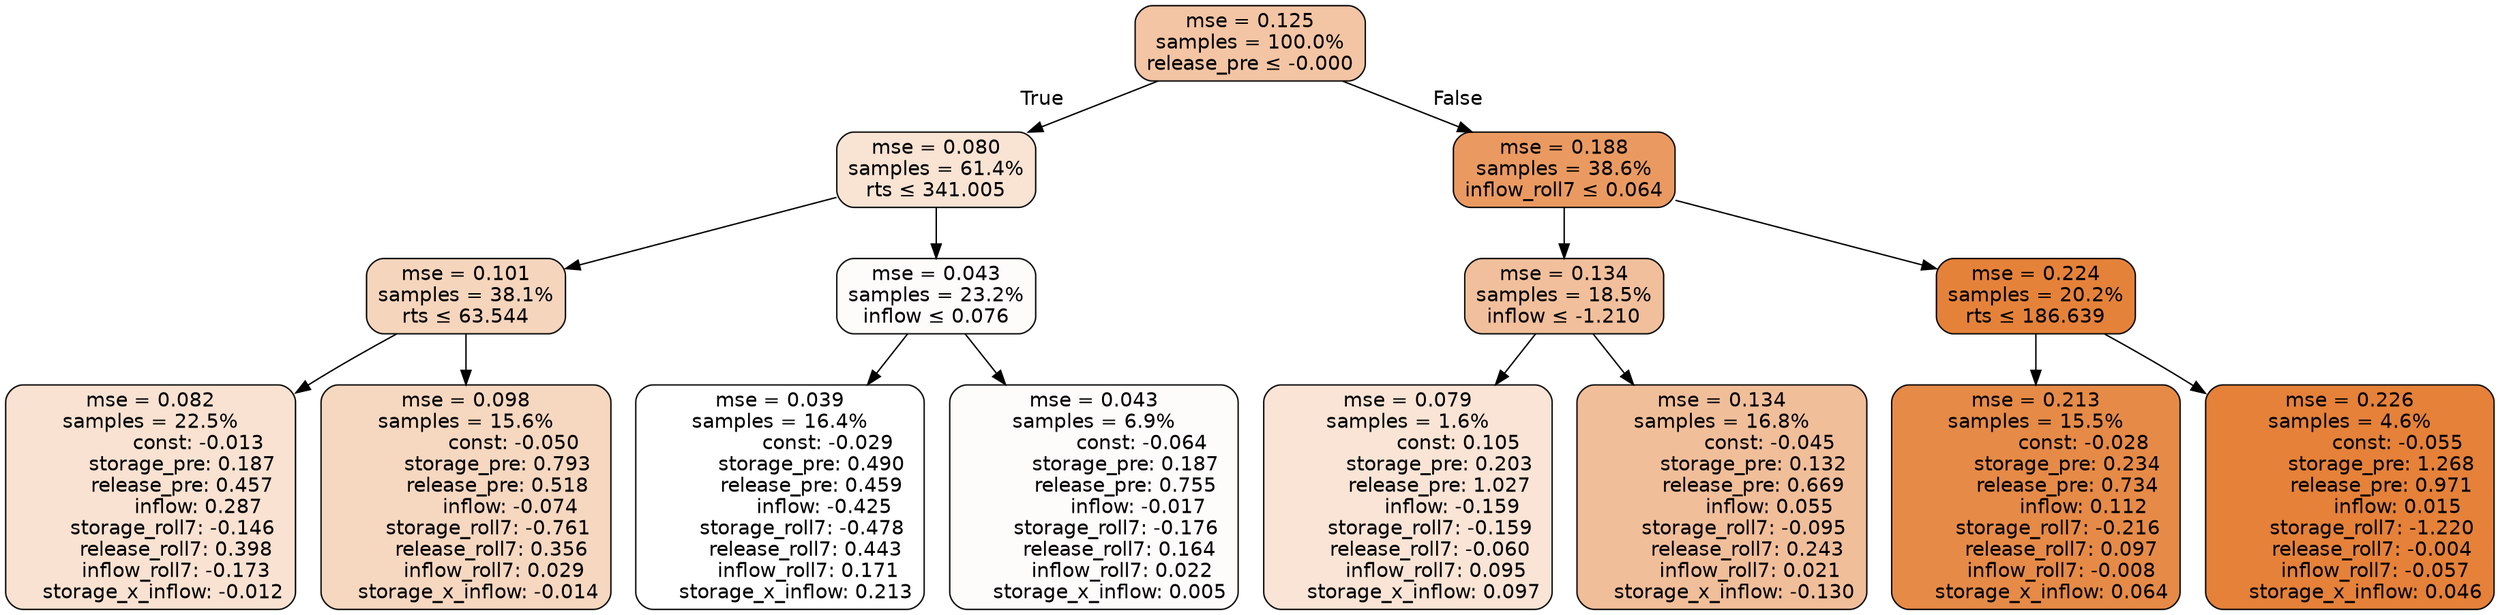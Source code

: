 digraph tree {
bgcolor="transparent"
node [shape=rectangle, style="filled, rounded", color="black", fontname=helvetica] ;
edge [fontname=helvetica] ;
	"0" [label="mse = 0.125
samples = 100.0%
release_pre &le; -0.000", fillcolor="#f3c5a4"]
	"1" [label="mse = 0.080
samples = 61.4%
rts &le; 341.005", fillcolor="#f9e3d3"]
	"2" [label="mse = 0.101
samples = 38.1%
rts &le; 63.544", fillcolor="#f6d5bd"]
	"3" [label="mse = 0.082
samples = 22.5%
               const: -0.013
          storage_pre: 0.187
          release_pre: 0.457
               inflow: 0.287
       storage_roll7: -0.146
        release_roll7: 0.398
        inflow_roll7: -0.173
    storage_x_inflow: -0.012", fillcolor="#f9e2d1"]
	"4" [label="mse = 0.098
samples = 15.6%
               const: -0.050
          storage_pre: 0.793
          release_pre: 0.518
              inflow: -0.074
       storage_roll7: -0.761
        release_roll7: 0.356
         inflow_roll7: 0.029
    storage_x_inflow: -0.014", fillcolor="#f6d7c0"]
	"5" [label="mse = 0.043
samples = 23.2%
inflow &le; 0.076", fillcolor="#fefcfb"]
	"6" [label="mse = 0.039
samples = 16.4%
               const: -0.029
          storage_pre: 0.490
          release_pre: 0.459
              inflow: -0.425
       storage_roll7: -0.478
        release_roll7: 0.443
         inflow_roll7: 0.171
     storage_x_inflow: 0.213", fillcolor="#ffffff"]
	"7" [label="mse = 0.043
samples = 6.9%
               const: -0.064
          storage_pre: 0.187
          release_pre: 0.755
              inflow: -0.017
       storage_roll7: -0.176
        release_roll7: 0.164
         inflow_roll7: 0.022
     storage_x_inflow: 0.005", fillcolor="#fefcfb"]
	"8" [label="mse = 0.188
samples = 38.6%
inflow_roll7 &le; 0.064", fillcolor="#ea9a61"]
	"9" [label="mse = 0.134
samples = 18.5%
inflow &le; -1.210", fillcolor="#f1bf9b"]
	"10" [label="mse = 0.079
samples = 1.6%
                const: 0.105
          storage_pre: 0.203
          release_pre: 1.027
              inflow: -0.159
       storage_roll7: -0.159
       release_roll7: -0.060
         inflow_roll7: 0.095
     storage_x_inflow: 0.097", fillcolor="#f9e4d5"]
	"11" [label="mse = 0.134
samples = 16.8%
               const: -0.045
          storage_pre: 0.132
          release_pre: 0.669
               inflow: 0.055
       storage_roll7: -0.095
        release_roll7: 0.243
         inflow_roll7: 0.021
    storage_x_inflow: -0.130", fillcolor="#f1be9a"]
	"12" [label="mse = 0.224
samples = 20.2%
rts &le; 186.639", fillcolor="#e5823a"]
	"13" [label="mse = 0.213
samples = 15.5%
               const: -0.028
          storage_pre: 0.234
          release_pre: 0.734
               inflow: 0.112
       storage_roll7: -0.216
        release_roll7: 0.097
        inflow_roll7: -0.008
     storage_x_inflow: 0.064", fillcolor="#e68a47"]
	"14" [label="mse = 0.226
samples = 4.6%
               const: -0.055
          storage_pre: 1.268
          release_pre: 0.971
               inflow: 0.015
       storage_roll7: -1.220
       release_roll7: -0.004
        inflow_roll7: -0.057
     storage_x_inflow: 0.046", fillcolor="#e58139"]

	"0" -> "1" [labeldistance=2.5, labelangle=45, headlabel="True"]
	"1" -> "2"
	"2" -> "3"
	"2" -> "4"
	"1" -> "5"
	"5" -> "6"
	"5" -> "7"
	"0" -> "8" [labeldistance=2.5, labelangle=-45, headlabel="False"]
	"8" -> "9"
	"9" -> "10"
	"9" -> "11"
	"8" -> "12"
	"12" -> "13"
	"12" -> "14"
}